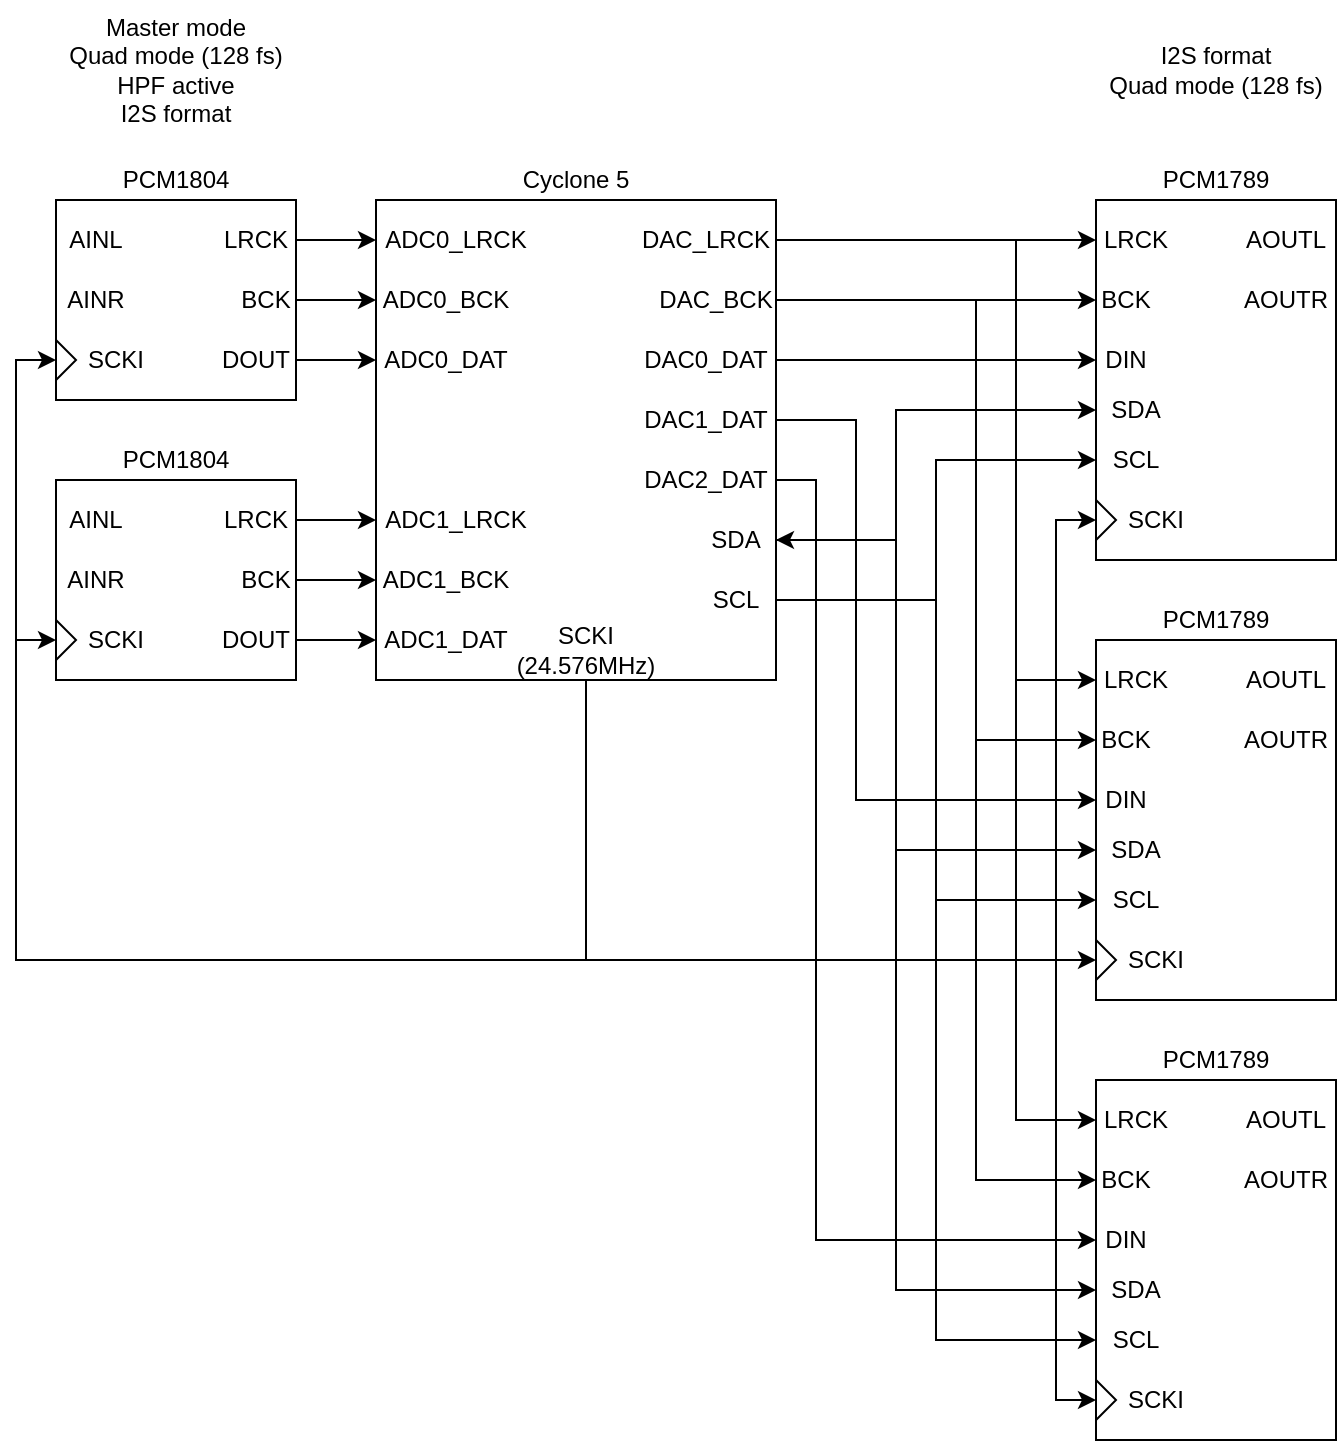<mxfile version="15.2.7" type="device"><diagram id="p92lw3P2E4ufOgVEMd1G" name="Page-1"><mxGraphModel dx="1038" dy="607" grid="1" gridSize="10" guides="1" tooltips="1" connect="1" arrows="1" fold="1" page="1" pageScale="1" pageWidth="1169" pageHeight="1654" math="0" shadow="0"><root><mxCell id="0"/><mxCell id="1" parent="0"/><mxCell id="anMJLh459ygj1N4UwhGa-28" style="edgeStyle=orthogonalEdgeStyle;rounded=0;orthogonalLoop=1;jettySize=auto;html=1;exitX=1;exitY=0.5;exitDx=0;exitDy=0;entryX=0;entryY=0.5;entryDx=0;entryDy=0;" parent="1" source="anMJLh459ygj1N4UwhGa-11" target="anMJLh459ygj1N4UwhGa-25" edge="1"><mxGeometry relative="1" as="geometry"/></mxCell><mxCell id="anMJLh459ygj1N4UwhGa-29" style="edgeStyle=orthogonalEdgeStyle;rounded=0;orthogonalLoop=1;jettySize=auto;html=1;exitX=1;exitY=0.5;exitDx=0;exitDy=0;entryX=0;entryY=0.5;entryDx=0;entryDy=0;" parent="1" source="anMJLh459ygj1N4UwhGa-12" target="anMJLh459ygj1N4UwhGa-26" edge="1"><mxGeometry relative="1" as="geometry"/></mxCell><mxCell id="anMJLh459ygj1N4UwhGa-30" style="edgeStyle=orthogonalEdgeStyle;rounded=0;orthogonalLoop=1;jettySize=auto;html=1;exitX=1;exitY=0.5;exitDx=0;exitDy=0;entryX=0;entryY=0.5;entryDx=0;entryDy=0;" parent="1" source="anMJLh459ygj1N4UwhGa-13" target="anMJLh459ygj1N4UwhGa-27" edge="1"><mxGeometry relative="1" as="geometry"/></mxCell><mxCell id="anMJLh459ygj1N4UwhGa-22" style="edgeStyle=orthogonalEdgeStyle;rounded=0;orthogonalLoop=1;jettySize=auto;html=1;exitX=1;exitY=0.5;exitDx=0;exitDy=0;entryX=0;entryY=0.5;entryDx=0;entryDy=0;" parent="1" source="anMJLh459ygj1N4UwhGa-19" target="anMJLh459ygj1N4UwhGa-6" edge="1"><mxGeometry relative="1" as="geometry"/></mxCell><mxCell id="anMJLh459ygj1N4UwhGa-23" style="edgeStyle=orthogonalEdgeStyle;rounded=0;orthogonalLoop=1;jettySize=auto;html=1;exitX=1;exitY=0.5;exitDx=0;exitDy=0;entryX=0;entryY=0.5;entryDx=0;entryDy=0;" parent="1" source="anMJLh459ygj1N4UwhGa-20" target="anMJLh459ygj1N4UwhGa-7" edge="1"><mxGeometry relative="1" as="geometry"/></mxCell><mxCell id="anMJLh459ygj1N4UwhGa-24" style="edgeStyle=orthogonalEdgeStyle;rounded=0;orthogonalLoop=1;jettySize=auto;html=1;exitX=1;exitY=0.5;exitDx=0;exitDy=0;entryX=0;entryY=0.5;entryDx=0;entryDy=0;" parent="1" source="anMJLh459ygj1N4UwhGa-21" target="anMJLh459ygj1N4UwhGa-8" edge="1"><mxGeometry relative="1" as="geometry"/></mxCell><mxCell id="anMJLh459ygj1N4UwhGa-33" style="edgeStyle=orthogonalEdgeStyle;rounded=0;orthogonalLoop=1;jettySize=auto;html=1;exitX=0.5;exitY=1;exitDx=0;exitDy=0;entryX=0;entryY=0.5;entryDx=0;entryDy=0;" parent="1" source="s-FyGuw-aykAvsML_Hiw-2" target="anMJLh459ygj1N4UwhGa-14" edge="1"><mxGeometry relative="1" as="geometry"><Array as="points"><mxPoint x="585" y="640"/><mxPoint x="300" y="640"/><mxPoint x="300" y="340"/></Array><mxPoint x="280.0" y="640" as="sourcePoint"/></mxGeometry></mxCell><mxCell id="anMJLh459ygj1N4UwhGa-85" style="edgeStyle=orthogonalEdgeStyle;rounded=0;orthogonalLoop=1;jettySize=auto;html=1;exitX=0.5;exitY=1;exitDx=0;exitDy=0;entryX=0;entryY=0.5;entryDx=0;entryDy=0;startArrow=none;startFill=0;" parent="1" source="s-FyGuw-aykAvsML_Hiw-2" target="anMJLh459ygj1N4UwhGa-74" edge="1"><mxGeometry relative="1" as="geometry"><mxPoint x="280.0" y="640" as="sourcePoint"/><Array as="points"><mxPoint x="585" y="640"/><mxPoint x="300" y="640"/><mxPoint x="300" y="480"/></Array></mxGeometry></mxCell><mxCell id="anMJLh459ygj1N4UwhGa-96" style="edgeStyle=orthogonalEdgeStyle;rounded=0;orthogonalLoop=1;jettySize=auto;html=1;exitX=0.5;exitY=1;exitDx=0;exitDy=0;entryX=0;entryY=0.5;entryDx=0;entryDy=0;startArrow=none;startFill=0;" parent="1" source="s-FyGuw-aykAvsML_Hiw-2" target="anMJLh459ygj1N4UwhGa-63" edge="1"><mxGeometry relative="1" as="geometry"><Array as="points"><mxPoint x="585" y="640"/><mxPoint x="820" y="640"/><mxPoint x="820" y="860"/></Array><mxPoint x="280.0" y="640" as="sourcePoint"/></mxGeometry></mxCell><mxCell id="anMJLh459ygj1N4UwhGa-97" style="edgeStyle=orthogonalEdgeStyle;rounded=0;orthogonalLoop=1;jettySize=auto;html=1;exitX=0.5;exitY=1;exitDx=0;exitDy=0;entryX=0;entryY=0.5;entryDx=0;entryDy=0;startArrow=none;startFill=0;" parent="1" source="s-FyGuw-aykAvsML_Hiw-2" target="anMJLh459ygj1N4UwhGa-52" edge="1"><mxGeometry relative="1" as="geometry"><mxPoint x="280.0" y="640" as="sourcePoint"/></mxGeometry></mxCell><mxCell id="anMJLh459ygj1N4UwhGa-98" style="edgeStyle=orthogonalEdgeStyle;rounded=0;orthogonalLoop=1;jettySize=auto;html=1;exitX=0.5;exitY=1;exitDx=0;exitDy=0;entryX=0;entryY=0.5;entryDx=0;entryDy=0;startArrow=none;startFill=0;" parent="1" source="s-FyGuw-aykAvsML_Hiw-2" target="anMJLh459ygj1N4UwhGa-9" edge="1"><mxGeometry relative="1" as="geometry"><Array as="points"><mxPoint x="585" y="640"/><mxPoint x="820" y="640"/><mxPoint x="820" y="420"/></Array><mxPoint x="280.0" y="640" as="sourcePoint"/></mxGeometry></mxCell><mxCell id="anMJLh459ygj1N4UwhGa-38" style="edgeStyle=orthogonalEdgeStyle;rounded=0;orthogonalLoop=1;jettySize=auto;html=1;exitX=1;exitY=0.5;exitDx=0;exitDy=0;entryX=0;entryY=0.5;entryDx=0;entryDy=0;startArrow=classic;startFill=1;" parent="1" source="anMJLh459ygj1N4UwhGa-36" target="anMJLh459ygj1N4UwhGa-34" edge="1"><mxGeometry relative="1" as="geometry"><Array as="points"><mxPoint x="740" y="430"/><mxPoint x="740" y="365"/></Array></mxGeometry></mxCell><mxCell id="anMJLh459ygj1N4UwhGa-39" style="edgeStyle=orthogonalEdgeStyle;rounded=0;orthogonalLoop=1;jettySize=auto;html=1;exitX=1;exitY=0.5;exitDx=0;exitDy=0;entryX=0;entryY=0.5;entryDx=0;entryDy=0;" parent="1" source="anMJLh459ygj1N4UwhGa-37" target="anMJLh459ygj1N4UwhGa-35" edge="1"><mxGeometry relative="1" as="geometry"><Array as="points"><mxPoint x="760" y="460"/><mxPoint x="760" y="390"/></Array></mxGeometry></mxCell><mxCell id="anMJLh459ygj1N4UwhGa-42" value="" style="group" parent="1" vertex="1" connectable="0"><mxGeometry x="320" y="240" width="120" height="120" as="geometry"/></mxCell><mxCell id="anMJLh459ygj1N4UwhGa-1" value="" style="rounded=0;whiteSpace=wrap;html=1;" parent="anMJLh459ygj1N4UwhGa-42" vertex="1"><mxGeometry y="20" width="120" height="100" as="geometry"/></mxCell><mxCell id="anMJLh459ygj1N4UwhGa-2" value="PCM1804" style="text;html=1;strokeColor=none;fillColor=none;align=center;verticalAlign=middle;whiteSpace=wrap;rounded=0;" parent="anMJLh459ygj1N4UwhGa-42" vertex="1"><mxGeometry x="25" width="70" height="20" as="geometry"/></mxCell><mxCell id="anMJLh459ygj1N4UwhGa-11" value="LRCK" style="text;html=1;strokeColor=none;fillColor=none;align=center;verticalAlign=middle;whiteSpace=wrap;rounded=0;" parent="anMJLh459ygj1N4UwhGa-42" vertex="1"><mxGeometry x="80" y="30" width="40" height="20" as="geometry"/></mxCell><mxCell id="anMJLh459ygj1N4UwhGa-12" value="BCK" style="text;html=1;strokeColor=none;fillColor=none;align=center;verticalAlign=middle;whiteSpace=wrap;rounded=0;" parent="anMJLh459ygj1N4UwhGa-42" vertex="1"><mxGeometry x="90" y="60" width="30" height="20" as="geometry"/></mxCell><mxCell id="anMJLh459ygj1N4UwhGa-13" value="DOUT" style="text;html=1;strokeColor=none;fillColor=none;align=center;verticalAlign=middle;whiteSpace=wrap;rounded=0;" parent="anMJLh459ygj1N4UwhGa-42" vertex="1"><mxGeometry x="80" y="90" width="40" height="20" as="geometry"/></mxCell><mxCell id="anMJLh459ygj1N4UwhGa-14" value="" style="triangle;whiteSpace=wrap;html=1;rotation=0;" parent="anMJLh459ygj1N4UwhGa-42" vertex="1"><mxGeometry y="90" width="10" height="20" as="geometry"/></mxCell><mxCell id="anMJLh459ygj1N4UwhGa-15" value="SCKI" style="text;html=1;strokeColor=none;fillColor=none;align=center;verticalAlign=middle;whiteSpace=wrap;rounded=0;" parent="anMJLh459ygj1N4UwhGa-42" vertex="1"><mxGeometry x="10" y="90" width="40" height="20" as="geometry"/></mxCell><mxCell id="anMJLh459ygj1N4UwhGa-40" value="AINL" style="text;html=1;strokeColor=none;fillColor=none;align=center;verticalAlign=middle;whiteSpace=wrap;rounded=0;" parent="anMJLh459ygj1N4UwhGa-42" vertex="1"><mxGeometry y="30" width="40" height="20" as="geometry"/></mxCell><mxCell id="anMJLh459ygj1N4UwhGa-104" value="AINR" style="text;html=1;strokeColor=none;fillColor=none;align=center;verticalAlign=middle;whiteSpace=wrap;rounded=0;" parent="anMJLh459ygj1N4UwhGa-42" vertex="1"><mxGeometry y="60" width="40" height="20" as="geometry"/></mxCell><mxCell id="anMJLh459ygj1N4UwhGa-43" value="" style="group" parent="1" vertex="1" connectable="0"><mxGeometry x="480" y="240" width="200" height="320" as="geometry"/></mxCell><mxCell id="anMJLh459ygj1N4UwhGa-17" value="" style="rounded=0;whiteSpace=wrap;html=1;align=left;" parent="anMJLh459ygj1N4UwhGa-43" vertex="1"><mxGeometry y="20" width="200" height="240" as="geometry"/></mxCell><mxCell id="anMJLh459ygj1N4UwhGa-18" value="Cyclone 5" style="text;html=1;strokeColor=none;fillColor=none;align=center;verticalAlign=middle;whiteSpace=wrap;rounded=0;" parent="anMJLh459ygj1N4UwhGa-43" vertex="1"><mxGeometry x="65" width="70" height="20" as="geometry"/></mxCell><mxCell id="anMJLh459ygj1N4UwhGa-19" value="DAC_LRCK" style="text;html=1;strokeColor=none;fillColor=none;align=center;verticalAlign=middle;whiteSpace=wrap;rounded=0;" parent="anMJLh459ygj1N4UwhGa-43" vertex="1"><mxGeometry x="130" y="30" width="70" height="20" as="geometry"/></mxCell><mxCell id="anMJLh459ygj1N4UwhGa-20" value="DAC_BCK" style="text;html=1;strokeColor=none;fillColor=none;align=center;verticalAlign=middle;whiteSpace=wrap;rounded=0;" parent="anMJLh459ygj1N4UwhGa-43" vertex="1"><mxGeometry x="140" y="60" width="60" height="20" as="geometry"/></mxCell><mxCell id="anMJLh459ygj1N4UwhGa-21" value="DAC0_DAT" style="text;html=1;strokeColor=none;fillColor=none;align=center;verticalAlign=middle;whiteSpace=wrap;rounded=0;" parent="anMJLh459ygj1N4UwhGa-43" vertex="1"><mxGeometry x="130" y="90" width="70" height="20" as="geometry"/></mxCell><mxCell id="anMJLh459ygj1N4UwhGa-25" value="ADC0_LRCK" style="text;html=1;strokeColor=none;fillColor=none;align=center;verticalAlign=middle;whiteSpace=wrap;rounded=0;" parent="anMJLh459ygj1N4UwhGa-43" vertex="1"><mxGeometry y="30" width="80" height="20" as="geometry"/></mxCell><mxCell id="anMJLh459ygj1N4UwhGa-26" value="ADC0_BCK" style="text;html=1;strokeColor=none;fillColor=none;align=center;verticalAlign=middle;whiteSpace=wrap;rounded=0;" parent="anMJLh459ygj1N4UwhGa-43" vertex="1"><mxGeometry y="60" width="70" height="20" as="geometry"/></mxCell><mxCell id="anMJLh459ygj1N4UwhGa-27" value="ADC0_DAT" style="text;html=1;strokeColor=none;fillColor=none;align=center;verticalAlign=middle;whiteSpace=wrap;rounded=0;" parent="anMJLh459ygj1N4UwhGa-43" vertex="1"><mxGeometry y="90" width="70" height="20" as="geometry"/></mxCell><mxCell id="anMJLh459ygj1N4UwhGa-36" value="SDA" style="text;html=1;strokeColor=none;fillColor=none;align=center;verticalAlign=middle;whiteSpace=wrap;rounded=0;" parent="anMJLh459ygj1N4UwhGa-43" vertex="1"><mxGeometry x="160" y="180" width="40" height="20" as="geometry"/></mxCell><mxCell id="anMJLh459ygj1N4UwhGa-37" value="SCL" style="text;html=1;strokeColor=none;fillColor=none;align=center;verticalAlign=middle;whiteSpace=wrap;rounded=0;" parent="anMJLh459ygj1N4UwhGa-43" vertex="1"><mxGeometry x="160" y="210" width="40" height="20" as="geometry"/></mxCell><mxCell id="anMJLh459ygj1N4UwhGa-77" value="DAC1_DAT" style="text;html=1;strokeColor=none;fillColor=none;align=center;verticalAlign=middle;whiteSpace=wrap;rounded=0;" parent="anMJLh459ygj1N4UwhGa-43" vertex="1"><mxGeometry x="130" y="120" width="70" height="20" as="geometry"/></mxCell><mxCell id="anMJLh459ygj1N4UwhGa-78" value="DAC2_DAT" style="text;html=1;strokeColor=none;fillColor=none;align=center;verticalAlign=middle;whiteSpace=wrap;rounded=0;" parent="anMJLh459ygj1N4UwhGa-43" vertex="1"><mxGeometry x="130" y="150" width="70" height="20" as="geometry"/></mxCell><mxCell id="anMJLh459ygj1N4UwhGa-79" value="ADC1_DAT" style="text;html=1;strokeColor=none;fillColor=none;align=center;verticalAlign=middle;whiteSpace=wrap;rounded=0;" parent="anMJLh459ygj1N4UwhGa-43" vertex="1"><mxGeometry y="230" width="70" height="20" as="geometry"/></mxCell><mxCell id="anMJLh459ygj1N4UwhGa-80" value="ADC1_BCK" style="text;html=1;strokeColor=none;fillColor=none;align=center;verticalAlign=middle;whiteSpace=wrap;rounded=0;" parent="anMJLh459ygj1N4UwhGa-43" vertex="1"><mxGeometry y="200" width="70" height="20" as="geometry"/></mxCell><mxCell id="anMJLh459ygj1N4UwhGa-81" value="ADC1_LRCK" style="text;html=1;strokeColor=none;fillColor=none;align=center;verticalAlign=middle;whiteSpace=wrap;rounded=0;" parent="anMJLh459ygj1N4UwhGa-43" vertex="1"><mxGeometry y="170" width="80" height="20" as="geometry"/></mxCell><mxCell id="s-FyGuw-aykAvsML_Hiw-2" value="SCKI (24.576MHz)" style="text;html=1;strokeColor=none;fillColor=none;align=center;verticalAlign=middle;whiteSpace=wrap;rounded=0;" vertex="1" parent="anMJLh459ygj1N4UwhGa-43"><mxGeometry x="60" y="230" width="90" height="30" as="geometry"/></mxCell><mxCell id="anMJLh459ygj1N4UwhGa-44" value="" style="group" parent="1" vertex="1" connectable="0"><mxGeometry x="840" y="240" width="120" height="200" as="geometry"/></mxCell><mxCell id="anMJLh459ygj1N4UwhGa-4" value="" style="rounded=0;whiteSpace=wrap;html=1;" parent="anMJLh459ygj1N4UwhGa-44" vertex="1"><mxGeometry y="20" width="120" height="180" as="geometry"/></mxCell><mxCell id="anMJLh459ygj1N4UwhGa-5" value="PCM1789" style="text;html=1;strokeColor=none;fillColor=none;align=center;verticalAlign=middle;whiteSpace=wrap;rounded=0;" parent="anMJLh459ygj1N4UwhGa-44" vertex="1"><mxGeometry x="25" width="70" height="20" as="geometry"/></mxCell><mxCell id="anMJLh459ygj1N4UwhGa-6" value="LRCK" style="text;html=1;strokeColor=none;fillColor=none;align=center;verticalAlign=middle;whiteSpace=wrap;rounded=0;" parent="anMJLh459ygj1N4UwhGa-44" vertex="1"><mxGeometry y="30" width="40" height="20" as="geometry"/></mxCell><mxCell id="anMJLh459ygj1N4UwhGa-7" value="BCK" style="text;html=1;strokeColor=none;fillColor=none;align=center;verticalAlign=middle;whiteSpace=wrap;rounded=0;" parent="anMJLh459ygj1N4UwhGa-44" vertex="1"><mxGeometry y="60" width="30" height="20" as="geometry"/></mxCell><mxCell id="anMJLh459ygj1N4UwhGa-8" value="DIN" style="text;html=1;strokeColor=none;fillColor=none;align=center;verticalAlign=middle;whiteSpace=wrap;rounded=0;" parent="anMJLh459ygj1N4UwhGa-44" vertex="1"><mxGeometry y="90" width="30" height="20" as="geometry"/></mxCell><mxCell id="anMJLh459ygj1N4UwhGa-9" value="" style="triangle;whiteSpace=wrap;html=1;rotation=0;" parent="anMJLh459ygj1N4UwhGa-44" vertex="1"><mxGeometry y="170" width="10" height="20" as="geometry"/></mxCell><mxCell id="anMJLh459ygj1N4UwhGa-10" value="SCKI" style="text;html=1;strokeColor=none;fillColor=none;align=center;verticalAlign=middle;whiteSpace=wrap;rounded=0;" parent="anMJLh459ygj1N4UwhGa-44" vertex="1"><mxGeometry x="10" y="170" width="40" height="20" as="geometry"/></mxCell><mxCell id="anMJLh459ygj1N4UwhGa-34" value="SDA" style="text;html=1;strokeColor=none;fillColor=none;align=center;verticalAlign=middle;whiteSpace=wrap;rounded=0;" parent="anMJLh459ygj1N4UwhGa-44" vertex="1"><mxGeometry y="115" width="40" height="20" as="geometry"/></mxCell><mxCell id="anMJLh459ygj1N4UwhGa-35" value="SCL" style="text;html=1;strokeColor=none;fillColor=none;align=center;verticalAlign=middle;whiteSpace=wrap;rounded=0;" parent="anMJLh459ygj1N4UwhGa-44" vertex="1"><mxGeometry y="140" width="40" height="20" as="geometry"/></mxCell><mxCell id="anMJLh459ygj1N4UwhGa-41" value="AOUTL" style="text;html=1;strokeColor=none;fillColor=none;align=center;verticalAlign=middle;whiteSpace=wrap;rounded=0;" parent="anMJLh459ygj1N4UwhGa-44" vertex="1"><mxGeometry x="70" y="30" width="50" height="20" as="geometry"/></mxCell><mxCell id="anMJLh459ygj1N4UwhGa-101" value="AOUTR" style="text;html=1;strokeColor=none;fillColor=none;align=center;verticalAlign=middle;whiteSpace=wrap;rounded=0;" parent="anMJLh459ygj1N4UwhGa-44" vertex="1"><mxGeometry x="70" y="60" width="50" height="20" as="geometry"/></mxCell><mxCell id="anMJLh459ygj1N4UwhGa-45" value="Master mode&lt;br&gt;Quad mode (128 fs)&lt;br&gt;HPF active&lt;br&gt;I2S format" style="text;html=1;strokeColor=none;fillColor=none;align=center;verticalAlign=middle;whiteSpace=wrap;rounded=0;" parent="1" vertex="1"><mxGeometry x="320" y="160" width="120" height="70" as="geometry"/></mxCell><mxCell id="anMJLh459ygj1N4UwhGa-46" value="" style="group" parent="1" vertex="1" connectable="0"><mxGeometry x="840" y="460" width="120" height="200" as="geometry"/></mxCell><mxCell id="anMJLh459ygj1N4UwhGa-47" value="" style="rounded=0;whiteSpace=wrap;html=1;" parent="anMJLh459ygj1N4UwhGa-46" vertex="1"><mxGeometry y="20" width="120" height="180" as="geometry"/></mxCell><mxCell id="anMJLh459ygj1N4UwhGa-48" value="PCM1789" style="text;html=1;strokeColor=none;fillColor=none;align=center;verticalAlign=middle;whiteSpace=wrap;rounded=0;" parent="anMJLh459ygj1N4UwhGa-46" vertex="1"><mxGeometry x="25" width="70" height="20" as="geometry"/></mxCell><mxCell id="anMJLh459ygj1N4UwhGa-49" value="LRCK" style="text;html=1;strokeColor=none;fillColor=none;align=center;verticalAlign=middle;whiteSpace=wrap;rounded=0;" parent="anMJLh459ygj1N4UwhGa-46" vertex="1"><mxGeometry y="30" width="40" height="20" as="geometry"/></mxCell><mxCell id="anMJLh459ygj1N4UwhGa-50" value="BCK" style="text;html=1;strokeColor=none;fillColor=none;align=center;verticalAlign=middle;whiteSpace=wrap;rounded=0;" parent="anMJLh459ygj1N4UwhGa-46" vertex="1"><mxGeometry y="60" width="30" height="20" as="geometry"/></mxCell><mxCell id="anMJLh459ygj1N4UwhGa-51" value="DIN" style="text;html=1;strokeColor=none;fillColor=none;align=center;verticalAlign=middle;whiteSpace=wrap;rounded=0;" parent="anMJLh459ygj1N4UwhGa-46" vertex="1"><mxGeometry y="90" width="30" height="20" as="geometry"/></mxCell><mxCell id="anMJLh459ygj1N4UwhGa-52" value="" style="triangle;whiteSpace=wrap;html=1;rotation=0;" parent="anMJLh459ygj1N4UwhGa-46" vertex="1"><mxGeometry y="170" width="10" height="20" as="geometry"/></mxCell><mxCell id="anMJLh459ygj1N4UwhGa-53" value="SCKI" style="text;html=1;strokeColor=none;fillColor=none;align=center;verticalAlign=middle;whiteSpace=wrap;rounded=0;" parent="anMJLh459ygj1N4UwhGa-46" vertex="1"><mxGeometry x="10" y="170" width="40" height="20" as="geometry"/></mxCell><mxCell id="anMJLh459ygj1N4UwhGa-54" value="SDA" style="text;html=1;strokeColor=none;fillColor=none;align=center;verticalAlign=middle;whiteSpace=wrap;rounded=0;" parent="anMJLh459ygj1N4UwhGa-46" vertex="1"><mxGeometry y="115" width="40" height="20" as="geometry"/></mxCell><mxCell id="anMJLh459ygj1N4UwhGa-55" value="SCL" style="text;html=1;strokeColor=none;fillColor=none;align=center;verticalAlign=middle;whiteSpace=wrap;rounded=0;" parent="anMJLh459ygj1N4UwhGa-46" vertex="1"><mxGeometry y="140" width="40" height="20" as="geometry"/></mxCell><mxCell id="anMJLh459ygj1N4UwhGa-56" value="AOUTL" style="text;html=1;strokeColor=none;fillColor=none;align=center;verticalAlign=middle;whiteSpace=wrap;rounded=0;" parent="anMJLh459ygj1N4UwhGa-46" vertex="1"><mxGeometry x="70" y="30" width="50" height="20" as="geometry"/></mxCell><mxCell id="anMJLh459ygj1N4UwhGa-100" value="AOUTR" style="text;html=1;strokeColor=none;fillColor=none;align=center;verticalAlign=middle;whiteSpace=wrap;rounded=0;" parent="anMJLh459ygj1N4UwhGa-46" vertex="1"><mxGeometry x="70" y="60" width="50" height="20" as="geometry"/></mxCell><mxCell id="anMJLh459ygj1N4UwhGa-57" value="" style="group" parent="1" vertex="1" connectable="0"><mxGeometry x="840" y="680" width="120" height="200" as="geometry"/></mxCell><mxCell id="anMJLh459ygj1N4UwhGa-58" value="" style="rounded=0;whiteSpace=wrap;html=1;" parent="anMJLh459ygj1N4UwhGa-57" vertex="1"><mxGeometry y="20" width="120" height="180" as="geometry"/></mxCell><mxCell id="anMJLh459ygj1N4UwhGa-59" value="PCM1789" style="text;html=1;strokeColor=none;fillColor=none;align=center;verticalAlign=middle;whiteSpace=wrap;rounded=0;" parent="anMJLh459ygj1N4UwhGa-57" vertex="1"><mxGeometry x="25" width="70" height="20" as="geometry"/></mxCell><mxCell id="anMJLh459ygj1N4UwhGa-60" value="LRCK" style="text;html=1;strokeColor=none;fillColor=none;align=center;verticalAlign=middle;whiteSpace=wrap;rounded=0;" parent="anMJLh459ygj1N4UwhGa-57" vertex="1"><mxGeometry y="30" width="40" height="20" as="geometry"/></mxCell><mxCell id="anMJLh459ygj1N4UwhGa-61" value="BCK" style="text;html=1;strokeColor=none;fillColor=none;align=center;verticalAlign=middle;whiteSpace=wrap;rounded=0;" parent="anMJLh459ygj1N4UwhGa-57" vertex="1"><mxGeometry y="60" width="30" height="20" as="geometry"/></mxCell><mxCell id="anMJLh459ygj1N4UwhGa-62" value="DIN" style="text;html=1;strokeColor=none;fillColor=none;align=center;verticalAlign=middle;whiteSpace=wrap;rounded=0;" parent="anMJLh459ygj1N4UwhGa-57" vertex="1"><mxGeometry y="90" width="30" height="20" as="geometry"/></mxCell><mxCell id="anMJLh459ygj1N4UwhGa-63" value="" style="triangle;whiteSpace=wrap;html=1;rotation=0;" parent="anMJLh459ygj1N4UwhGa-57" vertex="1"><mxGeometry y="170" width="10" height="20" as="geometry"/></mxCell><mxCell id="anMJLh459ygj1N4UwhGa-64" value="SCKI" style="text;html=1;strokeColor=none;fillColor=none;align=center;verticalAlign=middle;whiteSpace=wrap;rounded=0;" parent="anMJLh459ygj1N4UwhGa-57" vertex="1"><mxGeometry x="10" y="170" width="40" height="20" as="geometry"/></mxCell><mxCell id="anMJLh459ygj1N4UwhGa-65" value="SDA" style="text;html=1;strokeColor=none;fillColor=none;align=center;verticalAlign=middle;whiteSpace=wrap;rounded=0;" parent="anMJLh459ygj1N4UwhGa-57" vertex="1"><mxGeometry y="115" width="40" height="20" as="geometry"/></mxCell><mxCell id="anMJLh459ygj1N4UwhGa-66" value="SCL" style="text;html=1;strokeColor=none;fillColor=none;align=center;verticalAlign=middle;whiteSpace=wrap;rounded=0;" parent="anMJLh459ygj1N4UwhGa-57" vertex="1"><mxGeometry y="140" width="40" height="20" as="geometry"/></mxCell><mxCell id="anMJLh459ygj1N4UwhGa-67" value="AOUTL" style="text;html=1;strokeColor=none;fillColor=none;align=center;verticalAlign=middle;whiteSpace=wrap;rounded=0;" parent="anMJLh459ygj1N4UwhGa-57" vertex="1"><mxGeometry x="70" y="30" width="50" height="20" as="geometry"/></mxCell><mxCell id="anMJLh459ygj1N4UwhGa-103" value="AOUTR" style="text;html=1;strokeColor=none;fillColor=none;align=center;verticalAlign=middle;whiteSpace=wrap;rounded=0;" parent="anMJLh459ygj1N4UwhGa-57" vertex="1"><mxGeometry x="70" y="60" width="50" height="20" as="geometry"/></mxCell><mxCell id="anMJLh459ygj1N4UwhGa-68" value="" style="group" parent="1" vertex="1" connectable="0"><mxGeometry x="320" y="380" width="120" height="120" as="geometry"/></mxCell><mxCell id="anMJLh459ygj1N4UwhGa-69" value="" style="rounded=0;whiteSpace=wrap;html=1;" parent="anMJLh459ygj1N4UwhGa-68" vertex="1"><mxGeometry y="20" width="120" height="100" as="geometry"/></mxCell><mxCell id="anMJLh459ygj1N4UwhGa-70" value="PCM1804" style="text;html=1;strokeColor=none;fillColor=none;align=center;verticalAlign=middle;whiteSpace=wrap;rounded=0;" parent="anMJLh459ygj1N4UwhGa-68" vertex="1"><mxGeometry x="25" width="70" height="20" as="geometry"/></mxCell><mxCell id="anMJLh459ygj1N4UwhGa-71" value="LRCK" style="text;html=1;strokeColor=none;fillColor=none;align=center;verticalAlign=middle;whiteSpace=wrap;rounded=0;" parent="anMJLh459ygj1N4UwhGa-68" vertex="1"><mxGeometry x="80" y="30" width="40" height="20" as="geometry"/></mxCell><mxCell id="anMJLh459ygj1N4UwhGa-72" value="BCK" style="text;html=1;strokeColor=none;fillColor=none;align=center;verticalAlign=middle;whiteSpace=wrap;rounded=0;" parent="anMJLh459ygj1N4UwhGa-68" vertex="1"><mxGeometry x="90" y="60" width="30" height="20" as="geometry"/></mxCell><mxCell id="anMJLh459ygj1N4UwhGa-73" value="DOUT" style="text;html=1;strokeColor=none;fillColor=none;align=center;verticalAlign=middle;whiteSpace=wrap;rounded=0;" parent="anMJLh459ygj1N4UwhGa-68" vertex="1"><mxGeometry x="80" y="90" width="40" height="20" as="geometry"/></mxCell><mxCell id="anMJLh459ygj1N4UwhGa-74" value="" style="triangle;whiteSpace=wrap;html=1;rotation=0;" parent="anMJLh459ygj1N4UwhGa-68" vertex="1"><mxGeometry y="90" width="10" height="20" as="geometry"/></mxCell><mxCell id="anMJLh459ygj1N4UwhGa-75" value="SCKI" style="text;html=1;strokeColor=none;fillColor=none;align=center;verticalAlign=middle;whiteSpace=wrap;rounded=0;" parent="anMJLh459ygj1N4UwhGa-68" vertex="1"><mxGeometry x="10" y="90" width="40" height="20" as="geometry"/></mxCell><mxCell id="anMJLh459ygj1N4UwhGa-76" value="AINL" style="text;html=1;strokeColor=none;fillColor=none;align=center;verticalAlign=middle;whiteSpace=wrap;rounded=0;" parent="anMJLh459ygj1N4UwhGa-68" vertex="1"><mxGeometry y="30" width="40" height="20" as="geometry"/></mxCell><mxCell id="anMJLh459ygj1N4UwhGa-105" value="AINR" style="text;html=1;strokeColor=none;fillColor=none;align=center;verticalAlign=middle;whiteSpace=wrap;rounded=0;" parent="anMJLh459ygj1N4UwhGa-68" vertex="1"><mxGeometry y="60" width="40" height="20" as="geometry"/></mxCell><mxCell id="anMJLh459ygj1N4UwhGa-82" style="edgeStyle=orthogonalEdgeStyle;rounded=0;orthogonalLoop=1;jettySize=auto;html=1;exitX=1;exitY=0.5;exitDx=0;exitDy=0;entryX=0;entryY=0.5;entryDx=0;entryDy=0;startArrow=none;startFill=0;" parent="1" source="anMJLh459ygj1N4UwhGa-71" target="anMJLh459ygj1N4UwhGa-81" edge="1"><mxGeometry relative="1" as="geometry"/></mxCell><mxCell id="anMJLh459ygj1N4UwhGa-83" style="edgeStyle=orthogonalEdgeStyle;rounded=0;orthogonalLoop=1;jettySize=auto;html=1;exitX=1;exitY=0.5;exitDx=0;exitDy=0;entryX=0;entryY=0.5;entryDx=0;entryDy=0;startArrow=none;startFill=0;" parent="1" source="anMJLh459ygj1N4UwhGa-72" target="anMJLh459ygj1N4UwhGa-80" edge="1"><mxGeometry relative="1" as="geometry"/></mxCell><mxCell id="anMJLh459ygj1N4UwhGa-84" style="edgeStyle=orthogonalEdgeStyle;rounded=0;orthogonalLoop=1;jettySize=auto;html=1;exitX=1;exitY=0.5;exitDx=0;exitDy=0;entryX=0;entryY=0.5;entryDx=0;entryDy=0;startArrow=none;startFill=0;" parent="1" source="anMJLh459ygj1N4UwhGa-73" target="anMJLh459ygj1N4UwhGa-79" edge="1"><mxGeometry relative="1" as="geometry"/></mxCell><mxCell id="anMJLh459ygj1N4UwhGa-86" style="edgeStyle=orthogonalEdgeStyle;rounded=0;orthogonalLoop=1;jettySize=auto;html=1;exitX=1;exitY=0.5;exitDx=0;exitDy=0;entryX=0;entryY=0.5;entryDx=0;entryDy=0;startArrow=none;startFill=0;" parent="1" source="anMJLh459ygj1N4UwhGa-77" target="anMJLh459ygj1N4UwhGa-51" edge="1"><mxGeometry relative="1" as="geometry"><Array as="points"><mxPoint x="720" y="370"/><mxPoint x="720" y="560"/></Array></mxGeometry></mxCell><mxCell id="anMJLh459ygj1N4UwhGa-87" style="edgeStyle=orthogonalEdgeStyle;rounded=0;orthogonalLoop=1;jettySize=auto;html=1;exitX=1;exitY=0.5;exitDx=0;exitDy=0;entryX=0;entryY=0.5;entryDx=0;entryDy=0;startArrow=none;startFill=0;" parent="1" source="anMJLh459ygj1N4UwhGa-78" target="anMJLh459ygj1N4UwhGa-62" edge="1"><mxGeometry relative="1" as="geometry"><Array as="points"><mxPoint x="700" y="400"/><mxPoint x="700" y="780"/></Array></mxGeometry></mxCell><mxCell id="anMJLh459ygj1N4UwhGa-88" style="edgeStyle=orthogonalEdgeStyle;rounded=0;orthogonalLoop=1;jettySize=auto;html=1;exitX=1;exitY=0.5;exitDx=0;exitDy=0;entryX=0;entryY=0.5;entryDx=0;entryDy=0;startArrow=none;startFill=0;" parent="1" source="anMJLh459ygj1N4UwhGa-19" target="anMJLh459ygj1N4UwhGa-49" edge="1"><mxGeometry relative="1" as="geometry"><Array as="points"><mxPoint x="800" y="280"/><mxPoint x="800" y="500"/></Array></mxGeometry></mxCell><mxCell id="anMJLh459ygj1N4UwhGa-89" style="edgeStyle=orthogonalEdgeStyle;rounded=0;orthogonalLoop=1;jettySize=auto;html=1;exitX=1;exitY=0.5;exitDx=0;exitDy=0;entryX=0;entryY=0.5;entryDx=0;entryDy=0;startArrow=none;startFill=0;" parent="1" source="anMJLh459ygj1N4UwhGa-19" target="anMJLh459ygj1N4UwhGa-60" edge="1"><mxGeometry relative="1" as="geometry"><Array as="points"><mxPoint x="800" y="280"/><mxPoint x="800" y="720"/></Array></mxGeometry></mxCell><mxCell id="anMJLh459ygj1N4UwhGa-90" style="edgeStyle=orthogonalEdgeStyle;rounded=0;orthogonalLoop=1;jettySize=auto;html=1;exitX=1;exitY=0.5;exitDx=0;exitDy=0;entryX=0;entryY=0.5;entryDx=0;entryDy=0;startArrow=none;startFill=0;" parent="1" source="anMJLh459ygj1N4UwhGa-20" target="anMJLh459ygj1N4UwhGa-50" edge="1"><mxGeometry relative="1" as="geometry"><Array as="points"><mxPoint x="780" y="310"/><mxPoint x="780" y="530"/></Array></mxGeometry></mxCell><mxCell id="anMJLh459ygj1N4UwhGa-91" style="edgeStyle=orthogonalEdgeStyle;rounded=0;orthogonalLoop=1;jettySize=auto;html=1;exitX=1;exitY=0.5;exitDx=0;exitDy=0;entryX=0;entryY=0.5;entryDx=0;entryDy=0;startArrow=none;startFill=0;" parent="1" source="anMJLh459ygj1N4UwhGa-20" target="anMJLh459ygj1N4UwhGa-61" edge="1"><mxGeometry relative="1" as="geometry"><Array as="points"><mxPoint x="780" y="310"/><mxPoint x="780" y="750"/></Array></mxGeometry></mxCell><mxCell id="anMJLh459ygj1N4UwhGa-92" style="edgeStyle=orthogonalEdgeStyle;rounded=0;orthogonalLoop=1;jettySize=auto;html=1;exitX=1;exitY=0.5;exitDx=0;exitDy=0;entryX=0;entryY=0.5;entryDx=0;entryDy=0;startArrow=none;startFill=0;" parent="1" source="anMJLh459ygj1N4UwhGa-37" target="anMJLh459ygj1N4UwhGa-66" edge="1"><mxGeometry relative="1" as="geometry"><Array as="points"><mxPoint x="760" y="460"/><mxPoint x="760" y="830"/></Array></mxGeometry></mxCell><mxCell id="anMJLh459ygj1N4UwhGa-93" style="edgeStyle=orthogonalEdgeStyle;rounded=0;orthogonalLoop=1;jettySize=auto;html=1;exitX=1;exitY=0.5;exitDx=0;exitDy=0;entryX=0;entryY=0.5;entryDx=0;entryDy=0;startArrow=none;startFill=0;" parent="1" source="anMJLh459ygj1N4UwhGa-37" target="anMJLh459ygj1N4UwhGa-55" edge="1"><mxGeometry relative="1" as="geometry"><Array as="points"><mxPoint x="760" y="460"/><mxPoint x="760" y="610"/></Array></mxGeometry></mxCell><mxCell id="anMJLh459ygj1N4UwhGa-94" style="edgeStyle=orthogonalEdgeStyle;rounded=0;orthogonalLoop=1;jettySize=auto;html=1;exitX=1;exitY=0.5;exitDx=0;exitDy=0;entryX=0;entryY=0.5;entryDx=0;entryDy=0;startArrow=none;startFill=0;" parent="1" source="anMJLh459ygj1N4UwhGa-36" target="anMJLh459ygj1N4UwhGa-54" edge="1"><mxGeometry relative="1" as="geometry"><Array as="points"><mxPoint x="740" y="430"/><mxPoint x="740" y="585"/></Array></mxGeometry></mxCell><mxCell id="anMJLh459ygj1N4UwhGa-95" style="edgeStyle=orthogonalEdgeStyle;rounded=0;orthogonalLoop=1;jettySize=auto;html=1;exitX=1;exitY=0.5;exitDx=0;exitDy=0;entryX=0;entryY=0.5;entryDx=0;entryDy=0;startArrow=none;startFill=0;" parent="1" source="anMJLh459ygj1N4UwhGa-36" target="anMJLh459ygj1N4UwhGa-65" edge="1"><mxGeometry relative="1" as="geometry"><Array as="points"><mxPoint x="740" y="430"/><mxPoint x="740" y="805"/></Array></mxGeometry></mxCell><mxCell id="anMJLh459ygj1N4UwhGa-99" value="I2S format&lt;br&gt;Quad mode (128 fs)&lt;br&gt;" style="text;html=1;strokeColor=none;fillColor=none;align=center;verticalAlign=middle;whiteSpace=wrap;rounded=0;" parent="1" vertex="1"><mxGeometry x="840" y="160" width="120" height="70" as="geometry"/></mxCell></root></mxGraphModel></diagram></mxfile>